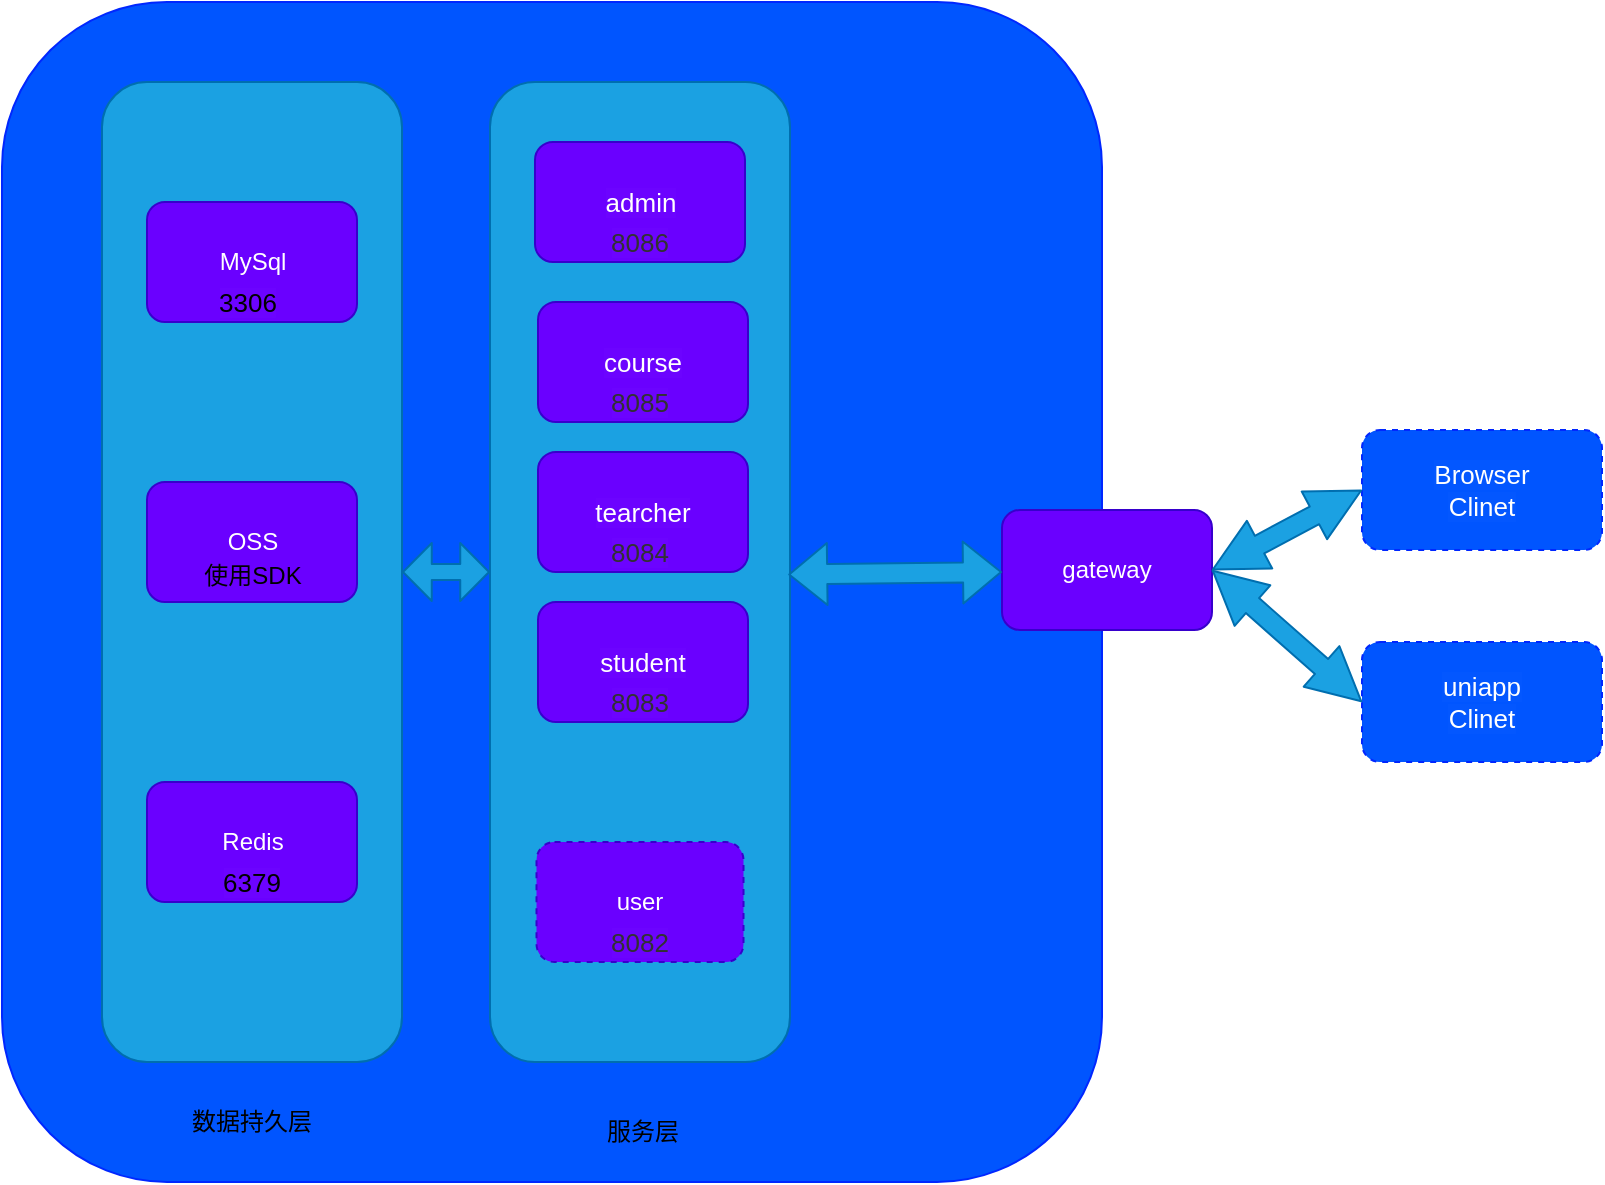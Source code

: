 <mxfile>
    <diagram id="Lzr4C3FJoLSm1WklqFMY" name="第 1 页">
        <mxGraphModel dx="1081" dy="647" grid="1" gridSize="10" guides="1" tooltips="1" connect="1" arrows="1" fold="1" page="1" pageScale="1" pageWidth="827" pageHeight="1169" math="0" shadow="0">
            <root>
                <mxCell id="0"/>
                <mxCell id="1" parent="0"/>
                <mxCell id="2" value="" style="rounded=1;whiteSpace=wrap;html=1;fontColor=#ffffff;fillColor=#0055FF;strokeColor=#0027FF;" parent="1" vertex="1">
                    <mxGeometry x="20" y="330" width="550" height="590" as="geometry"/>
                </mxCell>
                <mxCell id="3" value="" style="rounded=1;whiteSpace=wrap;html=1;fillColor=#1ba1e2;strokeColor=#006EAF;fontColor=#ffffff;" parent="1" vertex="1">
                    <mxGeometry x="70" y="370" width="150" height="490" as="geometry"/>
                </mxCell>
                <mxCell id="4" value="MySql" style="rounded=1;whiteSpace=wrap;html=1;strokeColor=#3700CC;fillColor=#6a00ff;fontColor=#ffffff;" parent="1" vertex="1">
                    <mxGeometry x="92.5" y="430" width="105" height="60" as="geometry"/>
                </mxCell>
                <mxCell id="5" value="OSS" style="rounded=1;whiteSpace=wrap;html=1;strokeColor=#3700CC;fillColor=#6a00ff;fontColor=#ffffff;" parent="1" vertex="1">
                    <mxGeometry x="92.5" y="570" width="105" height="60" as="geometry"/>
                </mxCell>
                <mxCell id="6" value="Redis" style="rounded=1;whiteSpace=wrap;html=1;strokeColor=#3700CC;fillColor=#6a00ff;fontColor=#ffffff;" parent="1" vertex="1">
                    <mxGeometry x="92.5" y="720" width="105" height="60" as="geometry"/>
                </mxCell>
                <mxCell id="7" value="数据持久层" style="text;html=1;strokeColor=none;fillColor=none;align=center;verticalAlign=middle;whiteSpace=wrap;rounded=0;" parent="1" vertex="1">
                    <mxGeometry x="110" y="880" width="70" height="20" as="geometry"/>
                </mxCell>
                <mxCell id="8" value="" style="rounded=1;whiteSpace=wrap;html=1;fillColor=#1ba1e2;strokeColor=#006EAF;fontColor=#ffffff;" parent="1" vertex="1">
                    <mxGeometry x="264" y="370" width="150" height="490" as="geometry"/>
                </mxCell>
                <mxCell id="9" value="&lt;span style=&quot;font-size: 13px ; background-color: rgba(255 , 255 , 255 , 0.01)&quot;&gt;admin&lt;/span&gt;" style="rounded=1;whiteSpace=wrap;html=1;strokeColor=#3700CC;fillColor=#6a00ff;fontColor=#ffffff;" parent="1" vertex="1">
                    <mxGeometry x="286.5" y="400" width="105" height="60" as="geometry"/>
                </mxCell>
                <mxCell id="10" value="&lt;span style=&quot;font-size: 13px ; background-color: rgba(255 , 255 , 255 , 0.01)&quot;&gt;course&lt;/span&gt;" style="rounded=1;whiteSpace=wrap;html=1;strokeColor=#3700CC;fillColor=#6a00ff;fontColor=#ffffff;" parent="1" vertex="1">
                    <mxGeometry x="288" y="480" width="105" height="60" as="geometry"/>
                </mxCell>
                <mxCell id="11" value="&lt;span style=&quot;font-size: 13px ; background-color: rgba(255 , 255 , 255 , 0.01)&quot;&gt;tearcher&lt;/span&gt;" style="rounded=1;whiteSpace=wrap;html=1;strokeColor=#3700CC;fillColor=#6a00ff;fontColor=#ffffff;" parent="1" vertex="1">
                    <mxGeometry x="288" y="555" width="105" height="60" as="geometry"/>
                </mxCell>
                <mxCell id="12" value="服务层" style="text;html=1;strokeColor=none;fillColor=none;align=center;verticalAlign=middle;whiteSpace=wrap;rounded=0;" parent="1" vertex="1">
                    <mxGeometry x="300" y="880" width="81" height="30" as="geometry"/>
                </mxCell>
                <mxCell id="13" value="gateway" style="rounded=1;whiteSpace=wrap;html=1;strokeColor=#3700CC;fillColor=#6a00ff;fontColor=#ffffff;" parent="1" vertex="1">
                    <mxGeometry x="520" y="584" width="105" height="60" as="geometry"/>
                </mxCell>
                <mxCell id="14" value="&lt;span style=&quot;font-size: 13px ; background-color: rgba(255 , 255 , 255 , 0.01)&quot;&gt;student&lt;/span&gt;" style="rounded=1;whiteSpace=wrap;html=1;strokeColor=#3700CC;fillColor=#6a00ff;fontColor=#ffffff;" parent="1" vertex="1">
                    <mxGeometry x="288" y="630" width="105" height="60" as="geometry"/>
                </mxCell>
                <mxCell id="15" value="user" style="rounded=1;whiteSpace=wrap;html=1;strokeColor=#3700CC;fillColor=#6a00ff;dashed=1;fontColor=#ffffff;" parent="1" vertex="1">
                    <mxGeometry x="287.25" y="750" width="103.5" height="60" as="geometry"/>
                </mxCell>
                <mxCell id="16" value="" style="shape=flexArrow;endArrow=classic;startArrow=classic;html=1;entryX=0;entryY=0.5;entryDx=0;entryDy=0;exitX=1;exitY=0.5;exitDx=0;exitDy=0;width=8;endSize=4.46;startSize=4.46;fillColor=#1ba1e2;strokeColor=#006EAF;" parent="1" source="3" target="8" edge="1">
                    <mxGeometry width="100" height="100" relative="1" as="geometry">
                        <mxPoint x="220" y="570" as="sourcePoint"/>
                        <mxPoint x="280" y="510" as="targetPoint"/>
                    </mxGeometry>
                </mxCell>
                <mxCell id="20" value="" style="shape=flexArrow;endArrow=classic;startArrow=classic;html=1;entryX=0;entryY=0.5;entryDx=0;entryDy=0;exitX=0.994;exitY=0.523;exitDx=0;exitDy=0;exitPerimeter=0;fillColor=#1ba1e2;strokeColor=#006EAF;" parent="1" edge="1">
                    <mxGeometry width="100" height="100" relative="1" as="geometry">
                        <mxPoint x="413.1" y="616.27" as="sourcePoint"/>
                        <mxPoint x="520" y="615" as="targetPoint"/>
                    </mxGeometry>
                </mxCell>
                <mxCell id="21" value="&lt;span style=&quot;font-size: 13px ; background-color: rgba(255 , 255 , 255 , 0.01)&quot;&gt;&lt;font color=&quot;#ffffff&quot;&gt;注：8081为注册中心&lt;/font&gt;&lt;/span&gt;" style="text;html=1;strokeColor=none;fillColor=none;align=center;verticalAlign=middle;whiteSpace=wrap;rounded=0;dashed=1;" parent="1" vertex="1">
                    <mxGeometry x="610" y="850" width="210" height="50" as="geometry"/>
                </mxCell>
                <mxCell id="22" value="&lt;span style=&quot;font-size: 13px ; background-color: rgba(255 , 255 , 255 , 0.01)&quot;&gt;&lt;font color=&quot;#000000&quot;&gt;3306&lt;/font&gt;&lt;/span&gt;" style="text;html=1;strokeColor=none;fillColor=none;align=center;verticalAlign=middle;whiteSpace=wrap;rounded=0;dashed=1;" parent="1" vertex="1">
                    <mxGeometry x="122.5" y="470" width="40" height="20" as="geometry"/>
                </mxCell>
                <mxCell id="23" value="&lt;font color=&quot;#000000&quot;&gt;使用SDK&lt;/font&gt;" style="text;html=1;strokeColor=none;fillColor=none;align=center;verticalAlign=middle;whiteSpace=wrap;rounded=0;dashed=1;" parent="1" vertex="1">
                    <mxGeometry x="107.5" y="604" width="75" height="26" as="geometry"/>
                </mxCell>
                <mxCell id="24" value="&lt;span style=&quot;font-size: 13px ; background-color: rgba(255 , 255 , 255 , 0.01)&quot;&gt;&lt;font color=&quot;#000000&quot;&gt;6379&lt;/font&gt;&lt;/span&gt;" style="text;html=1;strokeColor=none;fillColor=none;align=center;verticalAlign=middle;whiteSpace=wrap;rounded=0;dashed=1;" parent="1" vertex="1">
                    <mxGeometry x="125" y="760" width="40" height="20" as="geometry"/>
                </mxCell>
                <mxCell id="26" value="&lt;span style=&quot;color: rgb(50 , 50 , 50) ; font-size: 13px ; background-color: rgba(255 , 255 , 255 , 0.01)&quot;&gt;8086&lt;/span&gt;" style="text;html=1;strokeColor=none;fillColor=none;align=center;verticalAlign=middle;whiteSpace=wrap;rounded=0;dashed=1;" parent="1" vertex="1">
                    <mxGeometry x="319" y="440" width="40" height="20" as="geometry"/>
                </mxCell>
                <mxCell id="27" value="&lt;span style=&quot;color: rgb(50 , 50 , 50) ; font-size: 13px ; background-color: rgba(255 , 255 , 255 , 0.01)&quot;&gt;8085&lt;/span&gt;" style="text;html=1;strokeColor=none;fillColor=none;align=center;verticalAlign=middle;whiteSpace=wrap;rounded=0;dashed=1;" parent="1" vertex="1">
                    <mxGeometry x="319" y="520" width="40" height="20" as="geometry"/>
                </mxCell>
                <mxCell id="28" value="&lt;span style=&quot;color: rgb(50 , 50 , 50) ; font-size: 13px ; background-color: rgba(255 , 255 , 255 , 0.01)&quot;&gt;8084&lt;/span&gt;" style="text;html=1;strokeColor=none;fillColor=none;align=center;verticalAlign=middle;whiteSpace=wrap;rounded=0;dashed=1;" parent="1" vertex="1">
                    <mxGeometry x="319" y="595" width="40" height="20" as="geometry"/>
                </mxCell>
                <mxCell id="29" value="&lt;span style=&quot;color: rgb(50 , 50 , 50) ; font-size: 13px ; background-color: rgba(255 , 255 , 255 , 0.01)&quot;&gt;8083&lt;/span&gt;" style="text;html=1;strokeColor=none;fillColor=none;align=center;verticalAlign=middle;whiteSpace=wrap;rounded=0;dashed=1;" parent="1" vertex="1">
                    <mxGeometry x="319" y="670" width="40" height="20" as="geometry"/>
                </mxCell>
                <mxCell id="30" value="&lt;span style=&quot;color: rgb(50 , 50 , 50) ; font-size: 13px ; background-color: rgba(255 , 255 , 255 , 0.01)&quot;&gt;8082&lt;/span&gt;" style="text;html=1;strokeColor=none;fillColor=none;align=center;verticalAlign=middle;whiteSpace=wrap;rounded=0;dashed=1;" parent="1" vertex="1">
                    <mxGeometry x="319" y="790" width="40" height="20" as="geometry"/>
                </mxCell>
                <mxCell id="31" value="&lt;span style=&quot;font-size: 13px ; background-color: rgba(255 , 255 , 255 , 0.01)&quot;&gt;&lt;font color=&quot;#ffffff&quot;&gt;Browser&lt;br&gt;Clinet&lt;/font&gt;&lt;/span&gt;" style="rounded=1;whiteSpace=wrap;html=1;dashed=1;strokeColor=#0027FF;fillColor=#0055FF;" parent="1" vertex="1">
                    <mxGeometry x="700" y="544" width="120" height="60" as="geometry"/>
                </mxCell>
                <mxCell id="32" value="&lt;font color=&quot;#ffffff&quot;&gt;&lt;span style=&quot;font-size: 13px ; background-color: rgba(255 , 255 , 255 , 0.01)&quot;&gt;uniapp&lt;br&gt;&lt;/span&gt;&lt;span style=&quot;font-size: 13px ; background-color: rgba(255 , 255 , 255 , 0.01)&quot;&gt;Clinet&lt;/span&gt;&lt;/font&gt;&lt;span style=&quot;color: rgb(50 , 50 , 50) ; font-size: 13px ; background-color: rgba(255 , 255 , 255 , 0.01)&quot;&gt;&lt;br&gt;&lt;/span&gt;" style="rounded=1;whiteSpace=wrap;html=1;dashed=1;strokeColor=#0027FF;fillColor=#0055FF;" parent="1" vertex="1">
                    <mxGeometry x="700" y="650" width="120" height="60" as="geometry"/>
                </mxCell>
                <mxCell id="33" value="" style="shape=flexArrow;endArrow=classic;startArrow=classic;html=1;exitX=1;exitY=0.5;exitDx=0;exitDy=0;entryX=0;entryY=0.5;entryDx=0;entryDy=0;endWidth=16;endSize=8.48;startWidth=16;startSize=8.48;fillColor=#1ba1e2;strokeColor=#006EAF;" parent="1" source="13" target="31" edge="1">
                    <mxGeometry width="100" height="100" relative="1" as="geometry">
                        <mxPoint x="590" y="610" as="sourcePoint"/>
                        <mxPoint x="640" y="530" as="targetPoint"/>
                    </mxGeometry>
                </mxCell>
                <mxCell id="34" value="" style="shape=flexArrow;endArrow=classic;startArrow=classic;html=1;exitX=1;exitY=0.5;exitDx=0;exitDy=0;entryX=0;entryY=0.5;entryDx=0;entryDy=0;endWidth=16;endSize=8.48;startWidth=16;startSize=8.48;fillColor=#1ba1e2;strokeColor=#006EAF;" parent="1" source="13" target="32" edge="1">
                    <mxGeometry width="100" height="100" relative="1" as="geometry">
                        <mxPoint x="635" y="624" as="sourcePoint"/>
                        <mxPoint x="710" y="584" as="targetPoint"/>
                    </mxGeometry>
                </mxCell>
            </root>
        </mxGraphModel>
    </diagram>
</mxfile>